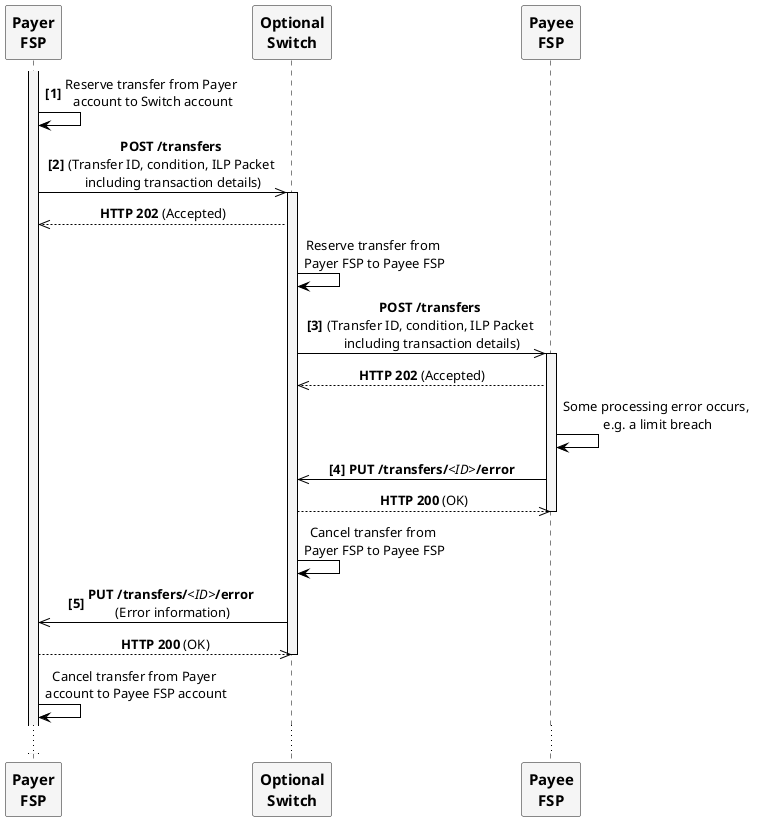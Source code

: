 /'*****
License
--------------
Copyright © 2017 Bill & Melinda Gates Foundation
The Mojaloop files are made available by the Bill & Melinda Gates Foundation under the Apache License, Version 2.0 (the "License") and you may not use these files except in compliance with the License. You may obtain a copy of the License at
http://www.apache.org/licenses/LICENSE-2.0
Unless required by applicable law or agreed to in writing, the Mojaloop files are distributed on an "AS IS" BASIS, WITHOUT WARRANTIES OR CONDITIONS OF ANY KIND, either express or implied. See the License for the specific language governing permissions and limitations under the License.
Contributors
--------------
This is the official list of the Mojaloop project contributors for this file.
Names of the original copyright holders (individuals or organizations)
should be listed with a '*' in the first column. People who have
contributed from an organization can be listed under the organization
that actually holds the copyright for their contributions (see the
Gates Foundation organization for an example). Those individuals should have
their names indented and be marked with a '-'. Email address can be added
optionally within square brackets <email>.
* Gates Foundation
- Name Surname <name.surname@gatesfoundation.com>

* Henk Kodde <henk.kodde@modusbox.com>
--------------
******'/

@startuml

' declaring skinparam
skinparam sequenceMessageAlign center
skinparam shadowing false
skinparam defaultFontName Arial
skinparam monochrome true
skinparam SequenceLifeLineBackgroundColor WhiteSmoke
skinparam SequenceLifeLineBorderColor Black
skinparam ActorFontStyle Bold
skinparam ActorFontSize 15
skinparam ParticipantFontStyle Bold
skinparam ParticipantFontSize 15
skinparam ParticipantBackgroundColor WhiteSmoke
skinparam ArrowColor Black

' declare title
' title Handling of error callback from POST /transfers

' Actor Keys:
' participant - FSP(Payer/Payee) and Switch


' declare actors
participant "Payer\nFSP" as PayerFSP
participant "Optional\nSwitch" as Switch
participant "Payee\nFSP" as PayeeFSP

' start flow
autonumber 1 1 "<b>[0]"
activate PayerFSP
PayerFSP -> PayerFSP: Reserve transfer from Payer \naccount to Switch account
PayerFSP ->> Switch: **POST /transfers** \n(Transfer ID, condition, ILP Packet \nincluding transaction details)
activate Switch
autonumber stop
PayerFSP <<-- Switch: **HTTP 202** (Accepted)
Switch -> Switch: Reserve transfer from \nPayer FSP to Payee FSP
autonumber resume
Switch ->> PayeeFSP: **POST /transfers** \n(Transfer ID, condition, ILP Packet \nincluding transaction details)
activate PayeeFSP
autonumber stop
Switch <<-- PayeeFSP: **HTTP 202** (Accepted)
PayeeFSP -> PayeeFSP: Some processing error occurs, \ne.g. a limit breach
autonumber resume
Switch <<- PayeeFSP: **PUT /transfers/**<i><ID></i>**/error**
autonumber stop
Switch -->> PayeeFSP: **HTTP 200** (OK)
deactivate PayeeFSP
Switch -> Switch: Cancel transfer from \nPayer FSP to Payee FSP
autonumber resume
PayerFSP <<- Switch: **PUT /transfers/**<i><ID></i>**/error** \n(Error information)
autonumber stop
PayerFSP -->> Switch: **HTTP 200** (OK)
deactivate Switch
PayerFSP -> PayerFSP: Cancel transfer from Payer \naccount to Payee FSP account
...
'deactivate PayerFSP

@enduml
